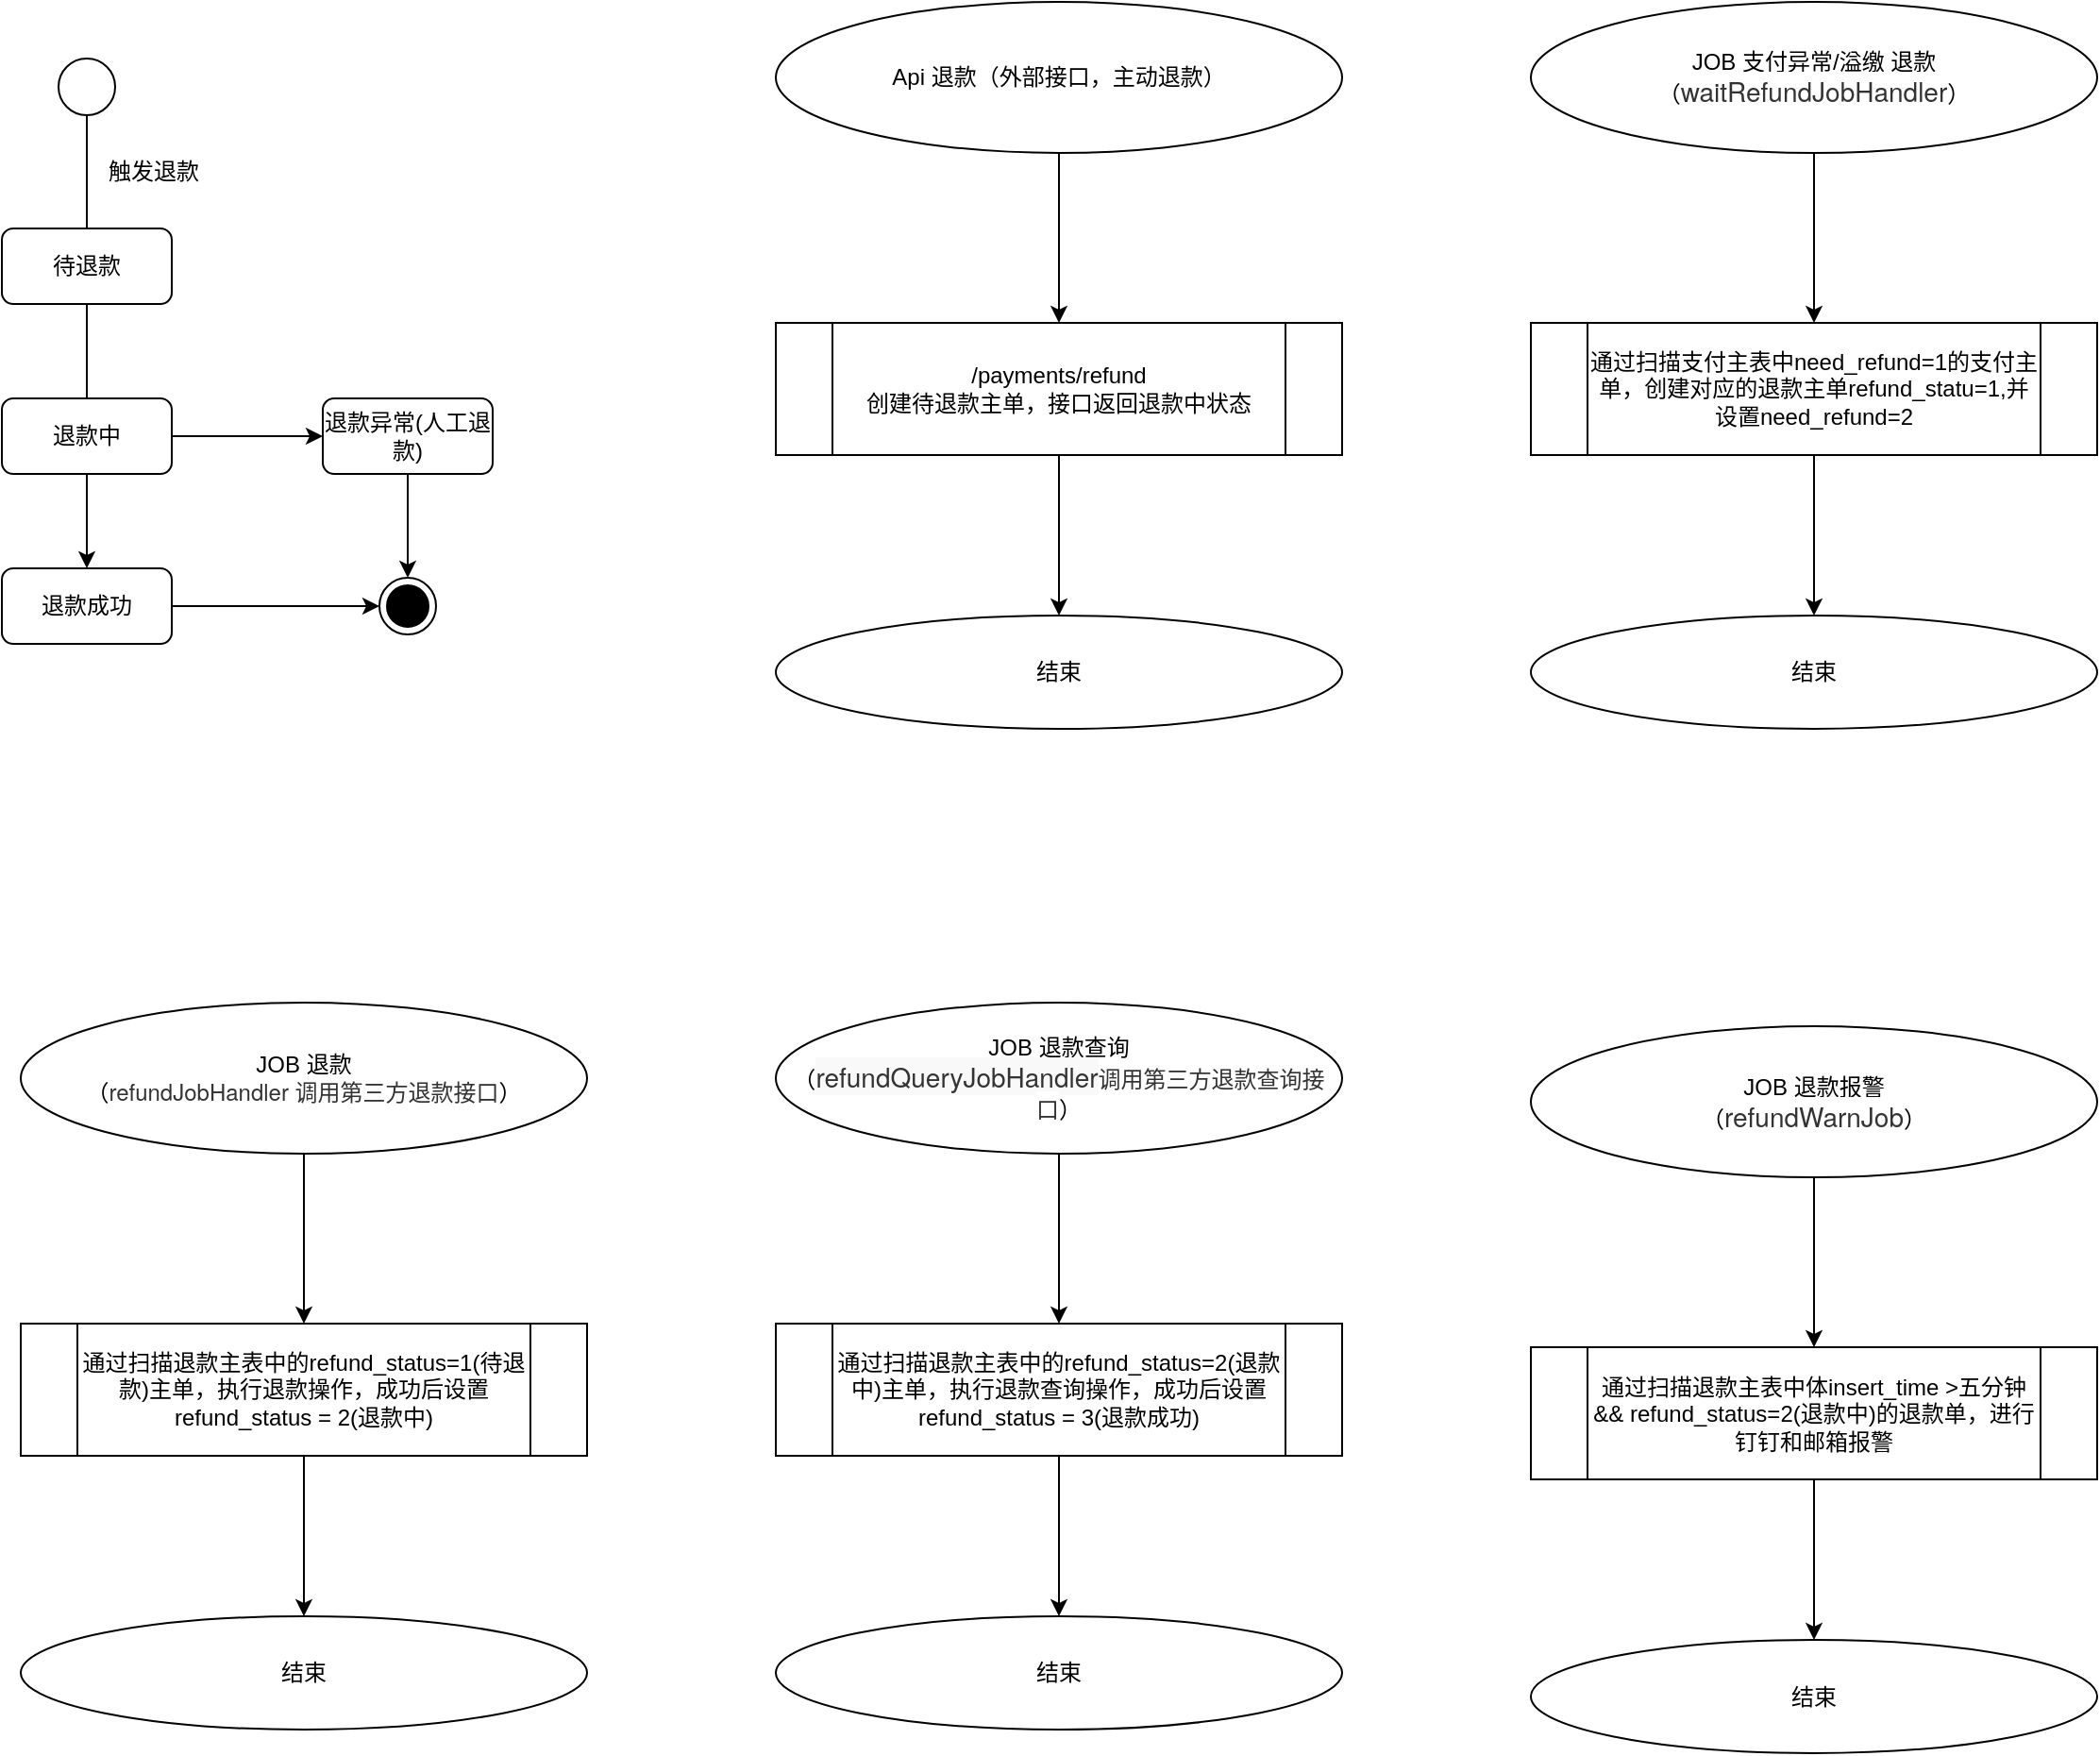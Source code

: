 <mxfile version="14.5.10" type="github">
  <diagram id="C5RBs43oDa-KdzZeNtuy" name="Page-1">
    <mxGraphModel dx="3015" dy="1188" grid="1" gridSize="10" guides="1" tooltips="1" connect="1" arrows="1" fold="1" page="1" pageScale="1" pageWidth="827" pageHeight="1169" math="0" shadow="0">
      <root>
        <mxCell id="WIyWlLk6GJQsqaUBKTNV-0" />
        <mxCell id="WIyWlLk6GJQsqaUBKTNV-1" parent="WIyWlLk6GJQsqaUBKTNV-0" />
        <mxCell id="ePvIILvkMxWsoRNyyOhx-2" value="" style="edgeStyle=orthogonalEdgeStyle;rounded=0;orthogonalLoop=1;jettySize=auto;html=1;" edge="1" parent="WIyWlLk6GJQsqaUBKTNV-1" source="ePvIILvkMxWsoRNyyOhx-0" target="ePvIILvkMxWsoRNyyOhx-1">
          <mxGeometry relative="1" as="geometry" />
        </mxCell>
        <mxCell id="ePvIILvkMxWsoRNyyOhx-0" value="JOB 支付异常/溢缴 退款&lt;br&gt;（&lt;span style=&quot;color: rgb(51 , 51 , 51) ; font-family: &amp;#34;source sans pro&amp;#34; , &amp;#34;helvetica neue&amp;#34; , &amp;#34;helvetica&amp;#34; , &amp;#34;arial&amp;#34; , sans-serif ; font-size: 14px ; background-color: rgb(255 , 255 , 255)&quot;&gt;waitRefundJobHandler&lt;/span&gt;）" style="ellipse;whiteSpace=wrap;html=1;" vertex="1" parent="WIyWlLk6GJQsqaUBKTNV-1">
          <mxGeometry x="160" y="10" width="300" height="80" as="geometry" />
        </mxCell>
        <mxCell id="ePvIILvkMxWsoRNyyOhx-5" value="" style="edgeStyle=orthogonalEdgeStyle;rounded=0;orthogonalLoop=1;jettySize=auto;html=1;" edge="1" parent="WIyWlLk6GJQsqaUBKTNV-1" source="ePvIILvkMxWsoRNyyOhx-1" target="ePvIILvkMxWsoRNyyOhx-4">
          <mxGeometry relative="1" as="geometry" />
        </mxCell>
        <mxCell id="ePvIILvkMxWsoRNyyOhx-1" value="通过扫描支付主表中need_refund=1的支付主单，创建对应的退款主单refund_statu=1,并设置need_refund=2" style="shape=process;whiteSpace=wrap;html=1;backgroundOutline=1;" vertex="1" parent="WIyWlLk6GJQsqaUBKTNV-1">
          <mxGeometry x="160" y="180" width="300" height="70" as="geometry" />
        </mxCell>
        <mxCell id="ePvIILvkMxWsoRNyyOhx-4" value="结束" style="ellipse;whiteSpace=wrap;html=1;" vertex="1" parent="WIyWlLk6GJQsqaUBKTNV-1">
          <mxGeometry x="160" y="335" width="300" height="60" as="geometry" />
        </mxCell>
        <mxCell id="ePvIILvkMxWsoRNyyOhx-6" value="" style="edgeStyle=orthogonalEdgeStyle;rounded=0;orthogonalLoop=1;jettySize=auto;html=1;" edge="1" parent="WIyWlLk6GJQsqaUBKTNV-1" source="ePvIILvkMxWsoRNyyOhx-7" target="ePvIILvkMxWsoRNyyOhx-9">
          <mxGeometry relative="1" as="geometry" />
        </mxCell>
        <mxCell id="ePvIILvkMxWsoRNyyOhx-7" value="Api 退款（外部接口，主动退款）" style="ellipse;whiteSpace=wrap;html=1;" vertex="1" parent="WIyWlLk6GJQsqaUBKTNV-1">
          <mxGeometry x="-240" y="10" width="300" height="80" as="geometry" />
        </mxCell>
        <mxCell id="ePvIILvkMxWsoRNyyOhx-8" value="" style="edgeStyle=orthogonalEdgeStyle;rounded=0;orthogonalLoop=1;jettySize=auto;html=1;" edge="1" parent="WIyWlLk6GJQsqaUBKTNV-1" source="ePvIILvkMxWsoRNyyOhx-9" target="ePvIILvkMxWsoRNyyOhx-10">
          <mxGeometry relative="1" as="geometry" />
        </mxCell>
        <mxCell id="ePvIILvkMxWsoRNyyOhx-9" value="/payments/refund&lt;br&gt;创建待退款主单，接口返回退款中状态" style="shape=process;whiteSpace=wrap;html=1;backgroundOutline=1;" vertex="1" parent="WIyWlLk6GJQsqaUBKTNV-1">
          <mxGeometry x="-240" y="180" width="300" height="70" as="geometry" />
        </mxCell>
        <mxCell id="ePvIILvkMxWsoRNyyOhx-10" value="结束" style="ellipse;whiteSpace=wrap;html=1;" vertex="1" parent="WIyWlLk6GJQsqaUBKTNV-1">
          <mxGeometry x="-240" y="335" width="300" height="60" as="geometry" />
        </mxCell>
        <mxCell id="ePvIILvkMxWsoRNyyOhx-11" value="" style="edgeStyle=orthogonalEdgeStyle;rounded=0;orthogonalLoop=1;jettySize=auto;html=1;" edge="1" parent="WIyWlLk6GJQsqaUBKTNV-1" source="ePvIILvkMxWsoRNyyOhx-12" target="ePvIILvkMxWsoRNyyOhx-14">
          <mxGeometry relative="1" as="geometry" />
        </mxCell>
        <mxCell id="ePvIILvkMxWsoRNyyOhx-12" value="&lt;font style=&quot;font-size: 12px&quot;&gt;JOB 退款&lt;br&gt;&lt;font style=&quot;font-size: 12px&quot;&gt;（&lt;span style=&quot;color: rgb(51 , 51 , 51) ; font-family: &amp;#34;source sans pro&amp;#34; , &amp;#34;helvetica neue&amp;#34; , &amp;#34;helvetica&amp;#34; , &amp;#34;arial&amp;#34; , sans-serif ; background-color: rgb(255 , 255 , 255)&quot;&gt;refundJobHandler 调用第三方退款接口&lt;/span&gt;）&lt;/font&gt;&lt;/font&gt;" style="ellipse;whiteSpace=wrap;html=1;" vertex="1" parent="WIyWlLk6GJQsqaUBKTNV-1">
          <mxGeometry x="-640" y="540" width="300" height="80" as="geometry" />
        </mxCell>
        <mxCell id="ePvIILvkMxWsoRNyyOhx-13" value="" style="edgeStyle=orthogonalEdgeStyle;rounded=0;orthogonalLoop=1;jettySize=auto;html=1;" edge="1" parent="WIyWlLk6GJQsqaUBKTNV-1" source="ePvIILvkMxWsoRNyyOhx-14" target="ePvIILvkMxWsoRNyyOhx-15">
          <mxGeometry relative="1" as="geometry" />
        </mxCell>
        <mxCell id="ePvIILvkMxWsoRNyyOhx-14" value="通过扫描退款主表中的refund_status=1(待退款)主单，执行退款操作，成功后设置refund_status = 2(退款中)" style="shape=process;whiteSpace=wrap;html=1;backgroundOutline=1;" vertex="1" parent="WIyWlLk6GJQsqaUBKTNV-1">
          <mxGeometry x="-640" y="710" width="300" height="70" as="geometry" />
        </mxCell>
        <mxCell id="ePvIILvkMxWsoRNyyOhx-15" value="结束" style="ellipse;whiteSpace=wrap;html=1;" vertex="1" parent="WIyWlLk6GJQsqaUBKTNV-1">
          <mxGeometry x="-640" y="865" width="300" height="60" as="geometry" />
        </mxCell>
        <mxCell id="ePvIILvkMxWsoRNyyOhx-16" value="" style="edgeStyle=orthogonalEdgeStyle;rounded=0;orthogonalLoop=1;jettySize=auto;html=1;" edge="1" parent="WIyWlLk6GJQsqaUBKTNV-1" source="ePvIILvkMxWsoRNyyOhx-17" target="ePvIILvkMxWsoRNyyOhx-19">
          <mxGeometry relative="1" as="geometry" />
        </mxCell>
        <mxCell id="ePvIILvkMxWsoRNyyOhx-17" value="&lt;font style=&quot;font-size: 12px&quot;&gt;JOB 退款查询&lt;br&gt;&lt;font style=&quot;font-size: 12px&quot;&gt;（&lt;span style=&quot;color: rgb(51 , 51 , 51) ; font-family: &amp;#34;source sans pro&amp;#34; , &amp;#34;helvetica neue&amp;#34; , &amp;#34;helvetica&amp;#34; , &amp;#34;arial&amp;#34; , sans-serif ; font-size: 14px ; background-color: rgb(249 , 249 , 249)&quot;&gt;refundQueryJobHandler&lt;/span&gt;&lt;span style=&quot;color: rgb(51 , 51 , 51) ; font-family: &amp;#34;source sans pro&amp;#34; , &amp;#34;helvetica neue&amp;#34; , &amp;#34;helvetica&amp;#34; , &amp;#34;arial&amp;#34; , sans-serif ; background-color: rgb(255 , 255 , 255)&quot;&gt;调用第三方退款查询接口&lt;/span&gt;）&lt;/font&gt;&lt;/font&gt;" style="ellipse;whiteSpace=wrap;html=1;" vertex="1" parent="WIyWlLk6GJQsqaUBKTNV-1">
          <mxGeometry x="-240" y="540" width="300" height="80" as="geometry" />
        </mxCell>
        <mxCell id="ePvIILvkMxWsoRNyyOhx-18" value="" style="edgeStyle=orthogonalEdgeStyle;rounded=0;orthogonalLoop=1;jettySize=auto;html=1;" edge="1" parent="WIyWlLk6GJQsqaUBKTNV-1" source="ePvIILvkMxWsoRNyyOhx-19" target="ePvIILvkMxWsoRNyyOhx-20">
          <mxGeometry relative="1" as="geometry" />
        </mxCell>
        <mxCell id="ePvIILvkMxWsoRNyyOhx-19" value="通过扫描退款主表中的refund_status=2(退款中)主单，执行退款查询操作，成功后设置refund_status = 3(退款成功)" style="shape=process;whiteSpace=wrap;html=1;backgroundOutline=1;" vertex="1" parent="WIyWlLk6GJQsqaUBKTNV-1">
          <mxGeometry x="-240" y="710" width="300" height="70" as="geometry" />
        </mxCell>
        <mxCell id="ePvIILvkMxWsoRNyyOhx-20" value="结束" style="ellipse;whiteSpace=wrap;html=1;" vertex="1" parent="WIyWlLk6GJQsqaUBKTNV-1">
          <mxGeometry x="-240" y="865" width="300" height="60" as="geometry" />
        </mxCell>
        <mxCell id="ePvIILvkMxWsoRNyyOhx-21" value="" style="edgeStyle=orthogonalEdgeStyle;rounded=0;orthogonalLoop=1;jettySize=auto;html=1;" edge="1" parent="WIyWlLk6GJQsqaUBKTNV-1" source="ePvIILvkMxWsoRNyyOhx-22" target="ePvIILvkMxWsoRNyyOhx-24">
          <mxGeometry relative="1" as="geometry" />
        </mxCell>
        <mxCell id="ePvIILvkMxWsoRNyyOhx-22" value="&lt;font style=&quot;font-size: 12px&quot;&gt;JOB 退款报警&lt;br&gt;&lt;font style=&quot;font-size: 12px&quot;&gt;（&lt;span style=&quot;color: rgb(51 , 51 , 51) ; font-family: &amp;#34;source sans pro&amp;#34; , &amp;#34;helvetica neue&amp;#34; , &amp;#34;helvetica&amp;#34; , &amp;#34;arial&amp;#34; , sans-serif ; font-size: 14px ; background-color: rgb(255 , 255 , 255)&quot;&gt;refundWarnJob&lt;/span&gt;）&lt;/font&gt;&lt;/font&gt;" style="ellipse;whiteSpace=wrap;html=1;" vertex="1" parent="WIyWlLk6GJQsqaUBKTNV-1">
          <mxGeometry x="160" y="552.5" width="300" height="80" as="geometry" />
        </mxCell>
        <mxCell id="ePvIILvkMxWsoRNyyOhx-23" value="" style="edgeStyle=orthogonalEdgeStyle;rounded=0;orthogonalLoop=1;jettySize=auto;html=1;" edge="1" parent="WIyWlLk6GJQsqaUBKTNV-1" source="ePvIILvkMxWsoRNyyOhx-24" target="ePvIILvkMxWsoRNyyOhx-25">
          <mxGeometry relative="1" as="geometry" />
        </mxCell>
        <mxCell id="ePvIILvkMxWsoRNyyOhx-24" value="通过扫描退款主表中体insert_time &amp;gt;五分钟 &amp;amp;&amp;amp; refund_status=2(退款中)的退款单，进行钉钉和邮箱报警" style="shape=process;whiteSpace=wrap;html=1;backgroundOutline=1;" vertex="1" parent="WIyWlLk6GJQsqaUBKTNV-1">
          <mxGeometry x="160" y="722.5" width="300" height="70" as="geometry" />
        </mxCell>
        <mxCell id="ePvIILvkMxWsoRNyyOhx-25" value="结束" style="ellipse;whiteSpace=wrap;html=1;" vertex="1" parent="WIyWlLk6GJQsqaUBKTNV-1">
          <mxGeometry x="160" y="877.5" width="300" height="60" as="geometry" />
        </mxCell>
        <mxCell id="ePvIILvkMxWsoRNyyOhx-38" value="" style="ellipse;html=1;" vertex="1" parent="WIyWlLk6GJQsqaUBKTNV-1">
          <mxGeometry x="-620" y="40" width="30" height="30" as="geometry" />
        </mxCell>
        <mxCell id="ePvIILvkMxWsoRNyyOhx-39" value="" style="endArrow=open;html=1;rounded=0;align=center;verticalAlign=top;endFill=0;labelBackgroundColor=none;endSize=6;" edge="1" source="ePvIILvkMxWsoRNyyOhx-38" parent="WIyWlLk6GJQsqaUBKTNV-1">
          <mxGeometry relative="1" as="geometry">
            <mxPoint x="-605" y="150" as="targetPoint" />
          </mxGeometry>
        </mxCell>
        <mxCell id="ePvIILvkMxWsoRNyyOhx-40" value="触发退款" style="text;html=1;align=center;verticalAlign=middle;resizable=0;points=[];autosize=1;strokeColor=none;" vertex="1" parent="WIyWlLk6GJQsqaUBKTNV-1">
          <mxGeometry x="-600" y="90" width="60" height="20" as="geometry" />
        </mxCell>
        <mxCell id="ePvIILvkMxWsoRNyyOhx-53" value="" style="edgeStyle=orthogonalEdgeStyle;rounded=0;orthogonalLoop=1;jettySize=auto;html=1;" edge="1" parent="WIyWlLk6GJQsqaUBKTNV-1" source="ePvIILvkMxWsoRNyyOhx-41">
          <mxGeometry relative="1" as="geometry">
            <mxPoint x="-605" y="240" as="targetPoint" />
          </mxGeometry>
        </mxCell>
        <mxCell id="ePvIILvkMxWsoRNyyOhx-41" value="待退款" style="rounded=1;whiteSpace=wrap;html=1;" vertex="1" parent="WIyWlLk6GJQsqaUBKTNV-1">
          <mxGeometry x="-650" y="130" width="90" height="40" as="geometry" />
        </mxCell>
        <mxCell id="ePvIILvkMxWsoRNyyOhx-55" value="" style="edgeStyle=orthogonalEdgeStyle;rounded=0;orthogonalLoop=1;jettySize=auto;html=1;" edge="1" parent="WIyWlLk6GJQsqaUBKTNV-1" source="ePvIILvkMxWsoRNyyOhx-52" target="ePvIILvkMxWsoRNyyOhx-54">
          <mxGeometry relative="1" as="geometry" />
        </mxCell>
        <mxCell id="ePvIILvkMxWsoRNyyOhx-57" value="" style="edgeStyle=orthogonalEdgeStyle;rounded=0;orthogonalLoop=1;jettySize=auto;html=1;" edge="1" parent="WIyWlLk6GJQsqaUBKTNV-1" source="ePvIILvkMxWsoRNyyOhx-52" target="ePvIILvkMxWsoRNyyOhx-56">
          <mxGeometry relative="1" as="geometry" />
        </mxCell>
        <mxCell id="ePvIILvkMxWsoRNyyOhx-52" value="退款中" style="rounded=1;whiteSpace=wrap;html=1;" vertex="1" parent="WIyWlLk6GJQsqaUBKTNV-1">
          <mxGeometry x="-650" y="220" width="90" height="40" as="geometry" />
        </mxCell>
        <mxCell id="ePvIILvkMxWsoRNyyOhx-61" value="" style="edgeStyle=orthogonalEdgeStyle;rounded=0;orthogonalLoop=1;jettySize=auto;html=1;" edge="1" parent="WIyWlLk6GJQsqaUBKTNV-1" source="ePvIILvkMxWsoRNyyOhx-54" target="ePvIILvkMxWsoRNyyOhx-59">
          <mxGeometry relative="1" as="geometry" />
        </mxCell>
        <mxCell id="ePvIILvkMxWsoRNyyOhx-54" value="退款成功" style="rounded=1;whiteSpace=wrap;html=1;" vertex="1" parent="WIyWlLk6GJQsqaUBKTNV-1">
          <mxGeometry x="-650" y="310" width="90" height="40" as="geometry" />
        </mxCell>
        <mxCell id="ePvIILvkMxWsoRNyyOhx-60" value="" style="edgeStyle=orthogonalEdgeStyle;rounded=0;orthogonalLoop=1;jettySize=auto;html=1;" edge="1" parent="WIyWlLk6GJQsqaUBKTNV-1" source="ePvIILvkMxWsoRNyyOhx-56" target="ePvIILvkMxWsoRNyyOhx-59">
          <mxGeometry relative="1" as="geometry" />
        </mxCell>
        <mxCell id="ePvIILvkMxWsoRNyyOhx-56" value="退款异常(人工退款)" style="rounded=1;whiteSpace=wrap;html=1;" vertex="1" parent="WIyWlLk6GJQsqaUBKTNV-1">
          <mxGeometry x="-480" y="220" width="90" height="40" as="geometry" />
        </mxCell>
        <mxCell id="ePvIILvkMxWsoRNyyOhx-59" value="" style="ellipse;html=1;shape=endState;fillColor=#000000;strokeColor=#000000;" vertex="1" parent="WIyWlLk6GJQsqaUBKTNV-1">
          <mxGeometry x="-450" y="315" width="30" height="30" as="geometry" />
        </mxCell>
      </root>
    </mxGraphModel>
  </diagram>
</mxfile>
